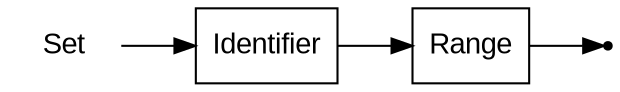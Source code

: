 digraph SET {
  rankdir=LR;
  node [fontname="Arial"];
  start [label="Set" shape=plaintext];
  end [label="" shape=point];
  A [label="Identifier" shape=box];
  B [label="Range" shape=box];
  start -> A;
  A -> B;
  B -> end;
}